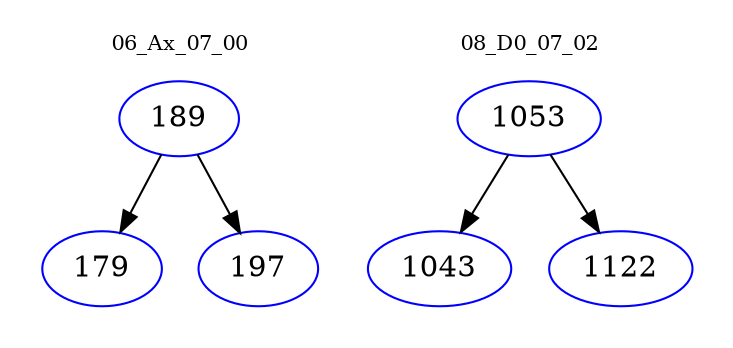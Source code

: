digraph{
subgraph cluster_0 {
color = white
label = "06_Ax_07_00";
fontsize=10;
T0_189 [label="189", color="blue"]
T0_189 -> T0_179 [color="black"]
T0_179 [label="179", color="blue"]
T0_189 -> T0_197 [color="black"]
T0_197 [label="197", color="blue"]
}
subgraph cluster_1 {
color = white
label = "08_D0_07_02";
fontsize=10;
T1_1053 [label="1053", color="blue"]
T1_1053 -> T1_1043 [color="black"]
T1_1043 [label="1043", color="blue"]
T1_1053 -> T1_1122 [color="black"]
T1_1122 [label="1122", color="blue"]
}
}
